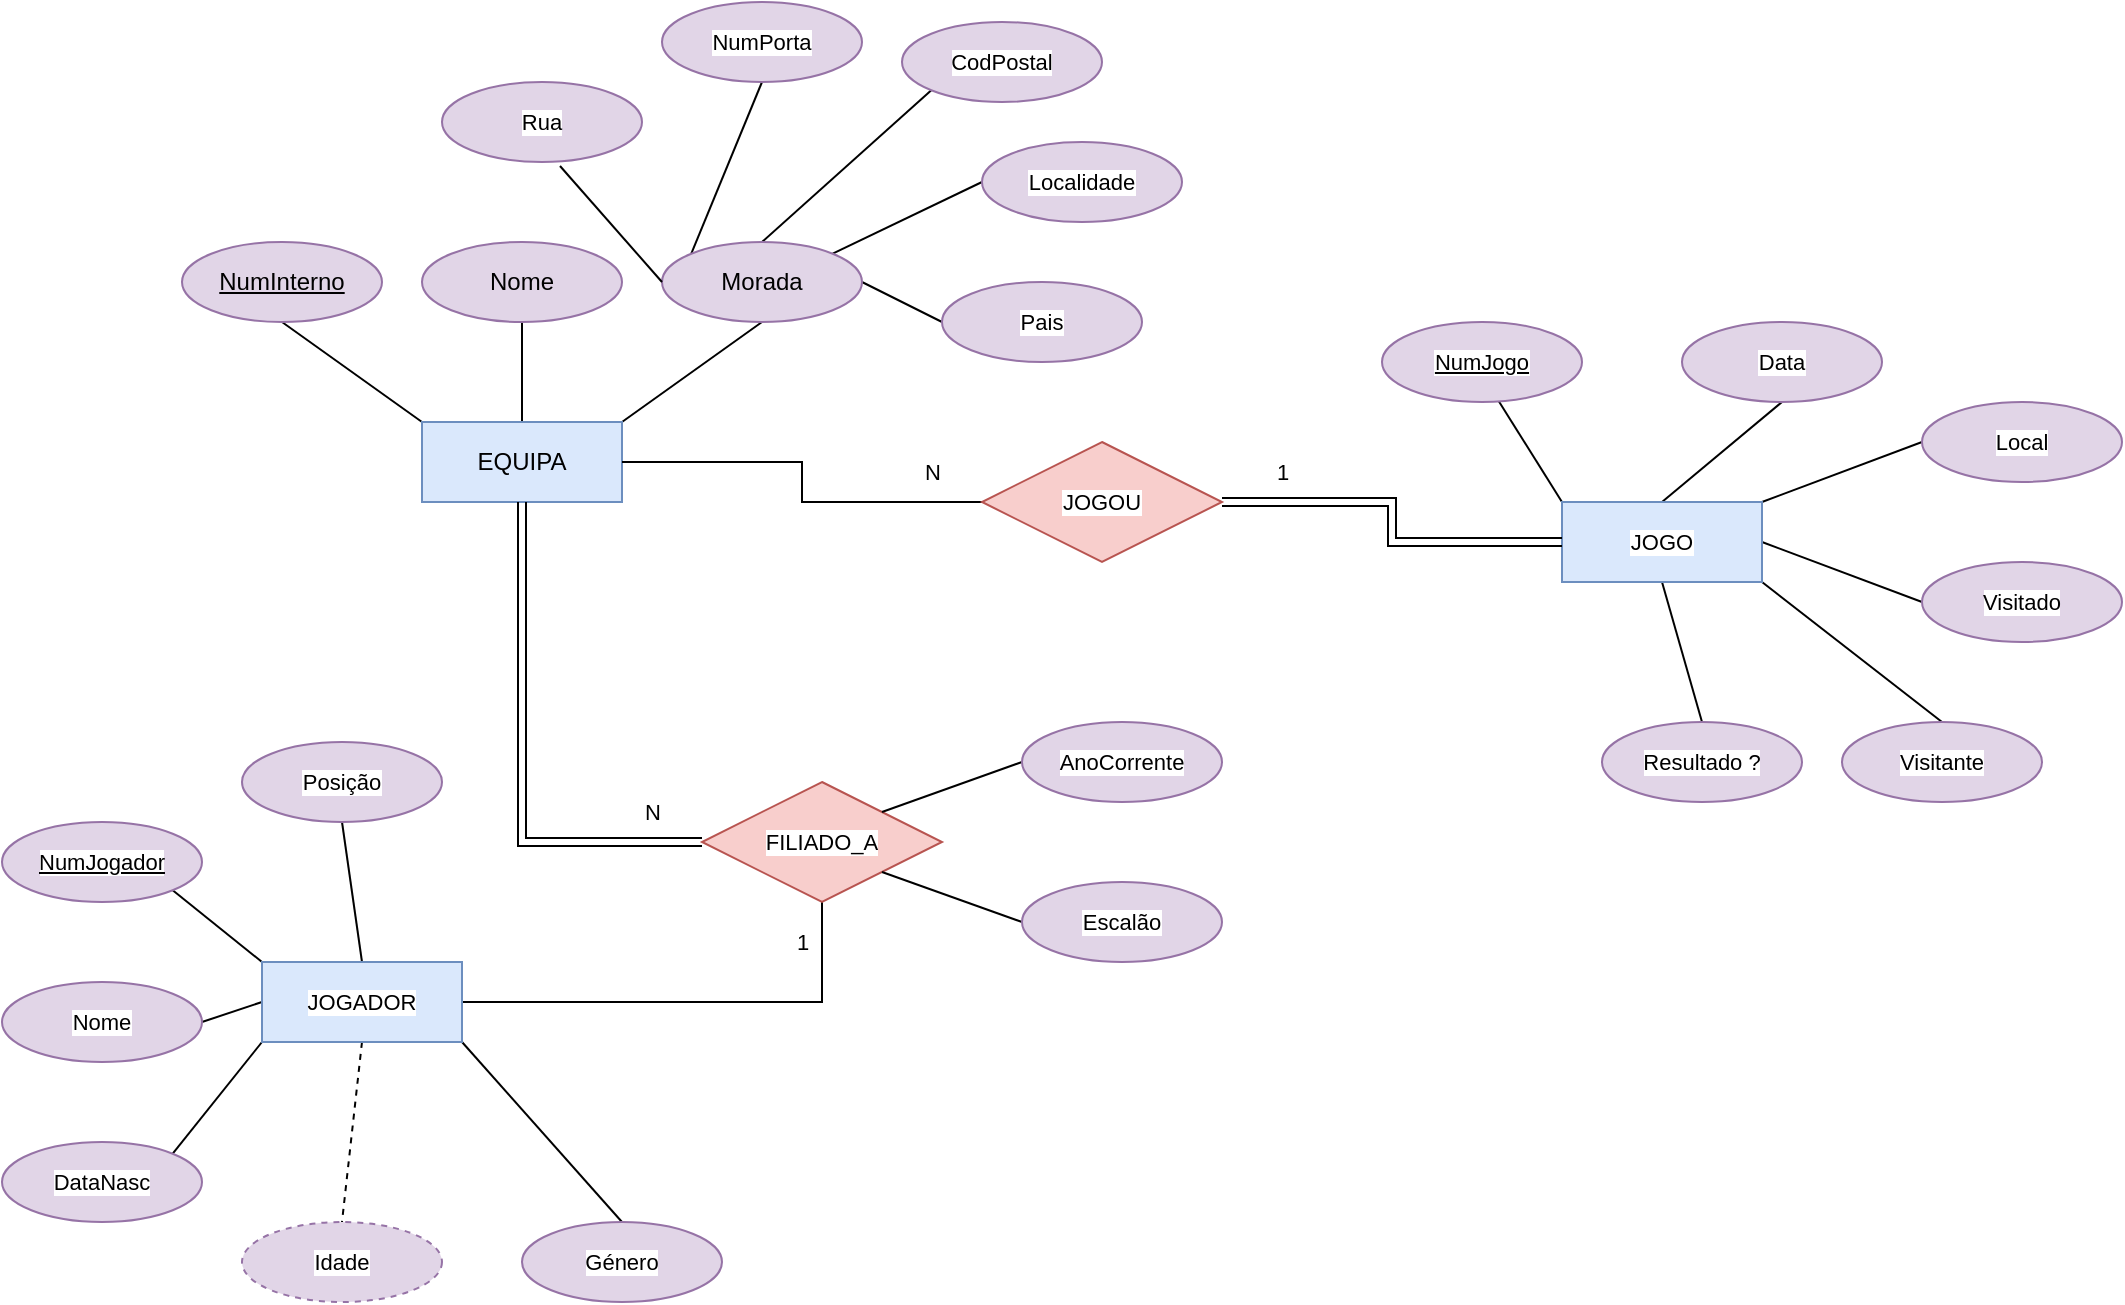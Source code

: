 <mxfile version="28.2.4">
  <diagram name="Página-1" id="qGSkiTqR_tILHl-9ynfL">
    <mxGraphModel dx="2013" dy="1872" grid="1" gridSize="10" guides="1" tooltips="1" connect="1" arrows="1" fold="1" page="1" pageScale="1" pageWidth="827" pageHeight="1169" math="0" shadow="0">
      <root>
        <mxCell id="0" />
        <mxCell id="1" parent="0" />
        <mxCell id="GRnYeRYBYIYI7Ve5nRNe-5" style="rounded=0;orthogonalLoop=1;jettySize=auto;html=1;exitX=0;exitY=0;exitDx=0;exitDy=0;entryX=0.5;entryY=1;entryDx=0;entryDy=0;endArrow=none;endFill=0;" edge="1" parent="1" source="GRnYeRYBYIYI7Ve5nRNe-1" target="GRnYeRYBYIYI7Ve5nRNe-2">
          <mxGeometry relative="1" as="geometry" />
        </mxCell>
        <mxCell id="GRnYeRYBYIYI7Ve5nRNe-6" style="edgeStyle=none;shape=connector;rounded=0;orthogonalLoop=1;jettySize=auto;html=1;exitX=1;exitY=0;exitDx=0;exitDy=0;entryX=0.5;entryY=1;entryDx=0;entryDy=0;strokeColor=default;align=center;verticalAlign=middle;fontFamily=Helvetica;fontSize=11;fontColor=default;labelBackgroundColor=default;endArrow=none;endFill=0;" edge="1" parent="1" source="GRnYeRYBYIYI7Ve5nRNe-1" target="GRnYeRYBYIYI7Ve5nRNe-4">
          <mxGeometry relative="1" as="geometry" />
        </mxCell>
        <mxCell id="GRnYeRYBYIYI7Ve5nRNe-7" style="edgeStyle=none;shape=connector;rounded=0;orthogonalLoop=1;jettySize=auto;html=1;exitX=0.5;exitY=0;exitDx=0;exitDy=0;entryX=0.5;entryY=1;entryDx=0;entryDy=0;strokeColor=default;align=center;verticalAlign=middle;fontFamily=Helvetica;fontSize=11;fontColor=default;labelBackgroundColor=default;endArrow=none;endFill=0;" edge="1" parent="1" source="GRnYeRYBYIYI7Ve5nRNe-1" target="GRnYeRYBYIYI7Ve5nRNe-3">
          <mxGeometry relative="1" as="geometry" />
        </mxCell>
        <mxCell id="GRnYeRYBYIYI7Ve5nRNe-1" value="EQUIPA" style="whiteSpace=wrap;html=1;align=center;fillColor=#dae8fc;strokeColor=#6c8ebf;" vertex="1" parent="1">
          <mxGeometry x="-340" y="-70" width="100" height="40" as="geometry" />
        </mxCell>
        <mxCell id="GRnYeRYBYIYI7Ve5nRNe-2" value="&lt;u&gt;NumInterno&lt;/u&gt;" style="ellipse;whiteSpace=wrap;html=1;align=center;fillColor=#e1d5e7;strokeColor=#9673a6;" vertex="1" parent="1">
          <mxGeometry x="-460" y="-160" width="100" height="40" as="geometry" />
        </mxCell>
        <mxCell id="GRnYeRYBYIYI7Ve5nRNe-3" value="Nome" style="ellipse;whiteSpace=wrap;html=1;align=center;fillColor=#e1d5e7;strokeColor=#9673a6;" vertex="1" parent="1">
          <mxGeometry x="-340" y="-160" width="100" height="40" as="geometry" />
        </mxCell>
        <mxCell id="GRnYeRYBYIYI7Ve5nRNe-13" style="edgeStyle=none;shape=connector;rounded=0;orthogonalLoop=1;jettySize=auto;html=1;exitX=1;exitY=0.5;exitDx=0;exitDy=0;entryX=0;entryY=0.5;entryDx=0;entryDy=0;strokeColor=default;align=center;verticalAlign=middle;fontFamily=Helvetica;fontSize=11;fontColor=default;labelBackgroundColor=default;endArrow=none;endFill=0;" edge="1" parent="1" source="GRnYeRYBYIYI7Ve5nRNe-4" target="GRnYeRYBYIYI7Ve5nRNe-12">
          <mxGeometry relative="1" as="geometry" />
        </mxCell>
        <mxCell id="GRnYeRYBYIYI7Ve5nRNe-14" style="edgeStyle=none;shape=connector;rounded=0;orthogonalLoop=1;jettySize=auto;html=1;exitX=1;exitY=0;exitDx=0;exitDy=0;entryX=0;entryY=0.5;entryDx=0;entryDy=0;strokeColor=default;align=center;verticalAlign=middle;fontFamily=Helvetica;fontSize=11;fontColor=default;labelBackgroundColor=default;endArrow=none;endFill=0;" edge="1" parent="1" source="GRnYeRYBYIYI7Ve5nRNe-4" target="GRnYeRYBYIYI7Ve5nRNe-11">
          <mxGeometry relative="1" as="geometry" />
        </mxCell>
        <mxCell id="GRnYeRYBYIYI7Ve5nRNe-15" style="edgeStyle=none;shape=connector;rounded=0;orthogonalLoop=1;jettySize=auto;html=1;exitX=0.5;exitY=0;exitDx=0;exitDy=0;entryX=0;entryY=1;entryDx=0;entryDy=0;strokeColor=default;align=center;verticalAlign=middle;fontFamily=Helvetica;fontSize=11;fontColor=default;labelBackgroundColor=default;endArrow=none;endFill=0;" edge="1" parent="1" source="GRnYeRYBYIYI7Ve5nRNe-4" target="GRnYeRYBYIYI7Ve5nRNe-10">
          <mxGeometry relative="1" as="geometry" />
        </mxCell>
        <mxCell id="GRnYeRYBYIYI7Ve5nRNe-16" style="edgeStyle=none;shape=connector;rounded=0;orthogonalLoop=1;jettySize=auto;html=1;exitX=0;exitY=0;exitDx=0;exitDy=0;entryX=0.5;entryY=1;entryDx=0;entryDy=0;strokeColor=default;align=center;verticalAlign=middle;fontFamily=Helvetica;fontSize=11;fontColor=default;labelBackgroundColor=default;endArrow=none;endFill=0;" edge="1" parent="1" source="GRnYeRYBYIYI7Ve5nRNe-4" target="GRnYeRYBYIYI7Ve5nRNe-9">
          <mxGeometry relative="1" as="geometry" />
        </mxCell>
        <mxCell id="GRnYeRYBYIYI7Ve5nRNe-4" value="Morada" style="ellipse;whiteSpace=wrap;html=1;align=center;fillColor=#e1d5e7;strokeColor=#9673a6;" vertex="1" parent="1">
          <mxGeometry x="-220" y="-160" width="100" height="40" as="geometry" />
        </mxCell>
        <mxCell id="GRnYeRYBYIYI7Ve5nRNe-8" value="Rua" style="ellipse;whiteSpace=wrap;html=1;align=center;fontFamily=Helvetica;fontSize=11;labelBackgroundColor=default;fillColor=#e1d5e7;strokeColor=#9673a6;" vertex="1" parent="1">
          <mxGeometry x="-330" y="-240" width="100" height="40" as="geometry" />
        </mxCell>
        <mxCell id="GRnYeRYBYIYI7Ve5nRNe-9" value="NumPorta" style="ellipse;whiteSpace=wrap;html=1;align=center;fontFamily=Helvetica;fontSize=11;labelBackgroundColor=default;fillColor=#e1d5e7;strokeColor=#9673a6;" vertex="1" parent="1">
          <mxGeometry x="-220" y="-280" width="100" height="40" as="geometry" />
        </mxCell>
        <mxCell id="GRnYeRYBYIYI7Ve5nRNe-10" value="CodPostal" style="ellipse;whiteSpace=wrap;html=1;align=center;fontFamily=Helvetica;fontSize=11;labelBackgroundColor=default;fillColor=#e1d5e7;strokeColor=#9673a6;" vertex="1" parent="1">
          <mxGeometry x="-100" y="-270" width="100" height="40" as="geometry" />
        </mxCell>
        <mxCell id="GRnYeRYBYIYI7Ve5nRNe-11" value="Localidade" style="ellipse;whiteSpace=wrap;html=1;align=center;fontFamily=Helvetica;fontSize=11;labelBackgroundColor=default;fillColor=#e1d5e7;strokeColor=#9673a6;" vertex="1" parent="1">
          <mxGeometry x="-60" y="-210" width="100" height="40" as="geometry" />
        </mxCell>
        <mxCell id="GRnYeRYBYIYI7Ve5nRNe-12" value="Pais" style="ellipse;whiteSpace=wrap;html=1;align=center;fontFamily=Helvetica;fontSize=11;labelBackgroundColor=default;fillColor=#e1d5e7;strokeColor=#9673a6;" vertex="1" parent="1">
          <mxGeometry x="-80" y="-140" width="100" height="40" as="geometry" />
        </mxCell>
        <mxCell id="GRnYeRYBYIYI7Ve5nRNe-17" style="edgeStyle=none;shape=connector;rounded=0;orthogonalLoop=1;jettySize=auto;html=1;exitX=0;exitY=0.5;exitDx=0;exitDy=0;entryX=0.59;entryY=1.05;entryDx=0;entryDy=0;entryPerimeter=0;strokeColor=default;align=center;verticalAlign=middle;fontFamily=Helvetica;fontSize=11;fontColor=default;labelBackgroundColor=default;endArrow=none;endFill=0;" edge="1" parent="1" source="GRnYeRYBYIYI7Ve5nRNe-4" target="GRnYeRYBYIYI7Ve5nRNe-8">
          <mxGeometry relative="1" as="geometry" />
        </mxCell>
        <mxCell id="GRnYeRYBYIYI7Ve5nRNe-27" style="edgeStyle=none;shape=connector;rounded=0;orthogonalLoop=1;jettySize=auto;html=1;exitX=1;exitY=1;exitDx=0;exitDy=0;entryX=0.5;entryY=0;entryDx=0;entryDy=0;strokeColor=default;align=center;verticalAlign=middle;fontFamily=Helvetica;fontSize=11;fontColor=default;labelBackgroundColor=default;endArrow=none;endFill=0;" edge="1" parent="1" source="GRnYeRYBYIYI7Ve5nRNe-18" target="GRnYeRYBYIYI7Ve5nRNe-25">
          <mxGeometry relative="1" as="geometry" />
        </mxCell>
        <mxCell id="GRnYeRYBYIYI7Ve5nRNe-28" style="edgeStyle=none;shape=connector;rounded=0;orthogonalLoop=1;jettySize=auto;html=1;exitX=0.5;exitY=1;exitDx=0;exitDy=0;entryX=0.5;entryY=0;entryDx=0;entryDy=0;strokeColor=default;align=center;verticalAlign=middle;fontFamily=Helvetica;fontSize=11;fontColor=default;labelBackgroundColor=default;endArrow=none;endFill=0;dashed=1;" edge="1" parent="1" source="GRnYeRYBYIYI7Ve5nRNe-18" target="GRnYeRYBYIYI7Ve5nRNe-23">
          <mxGeometry relative="1" as="geometry" />
        </mxCell>
        <mxCell id="GRnYeRYBYIYI7Ve5nRNe-29" style="edgeStyle=none;shape=connector;rounded=0;orthogonalLoop=1;jettySize=auto;html=1;exitX=0;exitY=1;exitDx=0;exitDy=0;entryX=1;entryY=0;entryDx=0;entryDy=0;strokeColor=default;align=center;verticalAlign=middle;fontFamily=Helvetica;fontSize=11;fontColor=default;labelBackgroundColor=default;endArrow=none;endFill=0;" edge="1" parent="1" source="GRnYeRYBYIYI7Ve5nRNe-18" target="GRnYeRYBYIYI7Ve5nRNe-22">
          <mxGeometry relative="1" as="geometry" />
        </mxCell>
        <mxCell id="GRnYeRYBYIYI7Ve5nRNe-30" style="edgeStyle=none;shape=connector;rounded=0;orthogonalLoop=1;jettySize=auto;html=1;exitX=0;exitY=0.5;exitDx=0;exitDy=0;entryX=1;entryY=0.5;entryDx=0;entryDy=0;strokeColor=default;align=center;verticalAlign=middle;fontFamily=Helvetica;fontSize=11;fontColor=default;labelBackgroundColor=default;endArrow=none;endFill=0;" edge="1" parent="1" source="GRnYeRYBYIYI7Ve5nRNe-18" target="GRnYeRYBYIYI7Ve5nRNe-21">
          <mxGeometry relative="1" as="geometry" />
        </mxCell>
        <mxCell id="GRnYeRYBYIYI7Ve5nRNe-31" style="edgeStyle=none;shape=connector;rounded=0;orthogonalLoop=1;jettySize=auto;html=1;exitX=0;exitY=0;exitDx=0;exitDy=0;entryX=1;entryY=1;entryDx=0;entryDy=0;strokeColor=default;align=center;verticalAlign=middle;fontFamily=Helvetica;fontSize=11;fontColor=default;labelBackgroundColor=default;endArrow=none;endFill=0;" edge="1" parent="1" source="GRnYeRYBYIYI7Ve5nRNe-18" target="GRnYeRYBYIYI7Ve5nRNe-20">
          <mxGeometry relative="1" as="geometry" />
        </mxCell>
        <mxCell id="GRnYeRYBYIYI7Ve5nRNe-32" style="edgeStyle=none;shape=connector;rounded=0;orthogonalLoop=1;jettySize=auto;html=1;exitX=0.5;exitY=0;exitDx=0;exitDy=0;entryX=0.5;entryY=1;entryDx=0;entryDy=0;strokeColor=default;align=center;verticalAlign=middle;fontFamily=Helvetica;fontSize=11;fontColor=default;labelBackgroundColor=default;endArrow=none;endFill=0;" edge="1" parent="1" source="GRnYeRYBYIYI7Ve5nRNe-18" target="GRnYeRYBYIYI7Ve5nRNe-26">
          <mxGeometry relative="1" as="geometry" />
        </mxCell>
        <mxCell id="GRnYeRYBYIYI7Ve5nRNe-54" style="edgeStyle=orthogonalEdgeStyle;shape=connector;rounded=0;orthogonalLoop=1;jettySize=auto;html=1;exitX=1;exitY=0.5;exitDx=0;exitDy=0;entryX=0.5;entryY=1;entryDx=0;entryDy=0;strokeColor=default;align=center;verticalAlign=middle;fontFamily=Helvetica;fontSize=11;fontColor=default;labelBackgroundColor=default;endArrow=none;endFill=0;" edge="1" parent="1" source="GRnYeRYBYIYI7Ve5nRNe-18" target="GRnYeRYBYIYI7Ve5nRNe-53">
          <mxGeometry relative="1" as="geometry" />
        </mxCell>
        <mxCell id="GRnYeRYBYIYI7Ve5nRNe-18" value="JOGADOR" style="whiteSpace=wrap;html=1;align=center;fontFamily=Helvetica;fontSize=11;labelBackgroundColor=default;fillColor=#dae8fc;strokeColor=#6c8ebf;" vertex="1" parent="1">
          <mxGeometry x="-420" y="200" width="100" height="40" as="geometry" />
        </mxCell>
        <mxCell id="GRnYeRYBYIYI7Ve5nRNe-20" value="NumJogador" style="ellipse;whiteSpace=wrap;html=1;align=center;fontStyle=4;fontFamily=Helvetica;fontSize=11;labelBackgroundColor=default;fillColor=#e1d5e7;strokeColor=#9673a6;" vertex="1" parent="1">
          <mxGeometry x="-550" y="130" width="100" height="40" as="geometry" />
        </mxCell>
        <mxCell id="GRnYeRYBYIYI7Ve5nRNe-21" value="Nome" style="ellipse;whiteSpace=wrap;html=1;align=center;fontFamily=Helvetica;fontSize=11;labelBackgroundColor=default;fillColor=#e1d5e7;strokeColor=#9673a6;" vertex="1" parent="1">
          <mxGeometry x="-550" y="210" width="100" height="40" as="geometry" />
        </mxCell>
        <mxCell id="GRnYeRYBYIYI7Ve5nRNe-22" value="DataNasc" style="ellipse;whiteSpace=wrap;html=1;align=center;fontFamily=Helvetica;fontSize=11;labelBackgroundColor=default;fillColor=#e1d5e7;strokeColor=#9673a6;" vertex="1" parent="1">
          <mxGeometry x="-550" y="290" width="100" height="40" as="geometry" />
        </mxCell>
        <mxCell id="GRnYeRYBYIYI7Ve5nRNe-23" value="Idade" style="ellipse;whiteSpace=wrap;html=1;align=center;dashed=1;fontFamily=Helvetica;fontSize=11;labelBackgroundColor=default;fillColor=#e1d5e7;strokeColor=#9673a6;" vertex="1" parent="1">
          <mxGeometry x="-430" y="330" width="100" height="40" as="geometry" />
        </mxCell>
        <mxCell id="GRnYeRYBYIYI7Ve5nRNe-25" value="Género" style="ellipse;whiteSpace=wrap;html=1;align=center;fontFamily=Helvetica;fontSize=11;labelBackgroundColor=default;fillColor=#e1d5e7;strokeColor=#9673a6;" vertex="1" parent="1">
          <mxGeometry x="-290" y="330" width="100" height="40" as="geometry" />
        </mxCell>
        <mxCell id="GRnYeRYBYIYI7Ve5nRNe-26" value="Posição" style="ellipse;whiteSpace=wrap;html=1;align=center;fontFamily=Helvetica;fontSize=11;labelBackgroundColor=default;fillColor=#e1d5e7;strokeColor=#9673a6;" vertex="1" parent="1">
          <mxGeometry x="-430" y="90" width="100" height="40" as="geometry" />
        </mxCell>
        <mxCell id="GRnYeRYBYIYI7Ve5nRNe-42" style="edgeStyle=none;shape=connector;rounded=0;orthogonalLoop=1;jettySize=auto;html=1;exitX=0;exitY=0;exitDx=0;exitDy=0;entryX=0.58;entryY=0.975;entryDx=0;entryDy=0;strokeColor=default;align=center;verticalAlign=middle;fontFamily=Helvetica;fontSize=11;fontColor=default;labelBackgroundColor=default;endArrow=none;endFill=0;entryPerimeter=0;" edge="1" parent="1" source="GRnYeRYBYIYI7Ve5nRNe-34" target="GRnYeRYBYIYI7Ve5nRNe-36">
          <mxGeometry relative="1" as="geometry">
            <mxPoint x="200" y="-80" as="targetPoint" />
          </mxGeometry>
        </mxCell>
        <mxCell id="GRnYeRYBYIYI7Ve5nRNe-43" style="edgeStyle=none;shape=connector;rounded=0;orthogonalLoop=1;jettySize=auto;html=1;exitX=0.5;exitY=0;exitDx=0;exitDy=0;entryX=0.5;entryY=1;entryDx=0;entryDy=0;strokeColor=default;align=center;verticalAlign=middle;fontFamily=Helvetica;fontSize=11;fontColor=default;labelBackgroundColor=default;endArrow=none;endFill=0;" edge="1" parent="1" source="GRnYeRYBYIYI7Ve5nRNe-34" target="GRnYeRYBYIYI7Ve5nRNe-37">
          <mxGeometry relative="1" as="geometry" />
        </mxCell>
        <mxCell id="GRnYeRYBYIYI7Ve5nRNe-44" style="edgeStyle=none;shape=connector;rounded=0;orthogonalLoop=1;jettySize=auto;html=1;exitX=1;exitY=0;exitDx=0;exitDy=0;entryX=0;entryY=0.5;entryDx=0;entryDy=0;strokeColor=default;align=center;verticalAlign=middle;fontFamily=Helvetica;fontSize=11;fontColor=default;labelBackgroundColor=default;endArrow=none;endFill=0;" edge="1" parent="1" source="GRnYeRYBYIYI7Ve5nRNe-34" target="GRnYeRYBYIYI7Ve5nRNe-38">
          <mxGeometry relative="1" as="geometry" />
        </mxCell>
        <mxCell id="GRnYeRYBYIYI7Ve5nRNe-45" style="edgeStyle=none;shape=connector;rounded=0;orthogonalLoop=1;jettySize=auto;html=1;exitX=1;exitY=0.5;exitDx=0;exitDy=0;entryX=0;entryY=0.5;entryDx=0;entryDy=0;strokeColor=default;align=center;verticalAlign=middle;fontFamily=Helvetica;fontSize=11;fontColor=default;labelBackgroundColor=default;endArrow=none;endFill=0;" edge="1" parent="1" source="GRnYeRYBYIYI7Ve5nRNe-34" target="GRnYeRYBYIYI7Ve5nRNe-39">
          <mxGeometry relative="1" as="geometry" />
        </mxCell>
        <mxCell id="GRnYeRYBYIYI7Ve5nRNe-46" style="edgeStyle=none;shape=connector;rounded=0;orthogonalLoop=1;jettySize=auto;html=1;exitX=1;exitY=1;exitDx=0;exitDy=0;entryX=0.5;entryY=0;entryDx=0;entryDy=0;strokeColor=default;align=center;verticalAlign=middle;fontFamily=Helvetica;fontSize=11;fontColor=default;labelBackgroundColor=default;endArrow=none;endFill=0;" edge="1" parent="1" source="GRnYeRYBYIYI7Ve5nRNe-34" target="GRnYeRYBYIYI7Ve5nRNe-40">
          <mxGeometry relative="1" as="geometry" />
        </mxCell>
        <mxCell id="GRnYeRYBYIYI7Ve5nRNe-47" style="edgeStyle=none;shape=connector;rounded=0;orthogonalLoop=1;jettySize=auto;html=1;exitX=0.5;exitY=1;exitDx=0;exitDy=0;entryX=0.5;entryY=0;entryDx=0;entryDy=0;strokeColor=default;align=center;verticalAlign=middle;fontFamily=Helvetica;fontSize=11;fontColor=default;labelBackgroundColor=default;endArrow=none;endFill=0;" edge="1" parent="1" source="GRnYeRYBYIYI7Ve5nRNe-34" target="GRnYeRYBYIYI7Ve5nRNe-41">
          <mxGeometry relative="1" as="geometry" />
        </mxCell>
        <mxCell id="GRnYeRYBYIYI7Ve5nRNe-34" value="JOGO" style="whiteSpace=wrap;html=1;align=center;fontFamily=Helvetica;fontSize=11;labelBackgroundColor=default;fillColor=#dae8fc;strokeColor=#6c8ebf;" vertex="1" parent="1">
          <mxGeometry x="230" y="-30" width="100" height="40" as="geometry" />
        </mxCell>
        <mxCell id="GRnYeRYBYIYI7Ve5nRNe-36" value="NumJogo" style="ellipse;whiteSpace=wrap;html=1;align=center;fontStyle=4;fontFamily=Helvetica;fontSize=11;labelBackgroundColor=default;fillColor=#e1d5e7;strokeColor=#9673a6;" vertex="1" parent="1">
          <mxGeometry x="140" y="-120" width="100" height="40" as="geometry" />
        </mxCell>
        <mxCell id="GRnYeRYBYIYI7Ve5nRNe-37" value="Data" style="ellipse;whiteSpace=wrap;html=1;align=center;fontFamily=Helvetica;fontSize=11;labelBackgroundColor=default;fillColor=#e1d5e7;strokeColor=#9673a6;" vertex="1" parent="1">
          <mxGeometry x="290" y="-120" width="100" height="40" as="geometry" />
        </mxCell>
        <mxCell id="GRnYeRYBYIYI7Ve5nRNe-38" value="Local" style="ellipse;whiteSpace=wrap;html=1;align=center;fontFamily=Helvetica;fontSize=11;labelBackgroundColor=default;fillColor=#e1d5e7;strokeColor=#9673a6;" vertex="1" parent="1">
          <mxGeometry x="410" y="-80" width="100" height="40" as="geometry" />
        </mxCell>
        <mxCell id="GRnYeRYBYIYI7Ve5nRNe-39" value="Visitado" style="ellipse;whiteSpace=wrap;html=1;align=center;fontFamily=Helvetica;fontSize=11;labelBackgroundColor=default;fillColor=#e1d5e7;strokeColor=#9673a6;" vertex="1" parent="1">
          <mxGeometry x="410" width="100" height="40" as="geometry" />
        </mxCell>
        <mxCell id="GRnYeRYBYIYI7Ve5nRNe-40" value="Visitante" style="ellipse;whiteSpace=wrap;html=1;align=center;fontFamily=Helvetica;fontSize=11;labelBackgroundColor=default;fillColor=#e1d5e7;strokeColor=#9673a6;" vertex="1" parent="1">
          <mxGeometry x="370" y="80" width="100" height="40" as="geometry" />
        </mxCell>
        <mxCell id="GRnYeRYBYIYI7Ve5nRNe-41" value="Resultado ?" style="ellipse;whiteSpace=wrap;html=1;align=center;fontFamily=Helvetica;fontSize=11;labelBackgroundColor=default;fillColor=#e1d5e7;strokeColor=#9673a6;" vertex="1" parent="1">
          <mxGeometry x="250" y="80" width="100" height="40" as="geometry" />
        </mxCell>
        <mxCell id="GRnYeRYBYIYI7Ve5nRNe-49" style="edgeStyle=orthogonalEdgeStyle;shape=link;rounded=0;orthogonalLoop=1;jettySize=auto;html=1;exitX=1;exitY=0.5;exitDx=0;exitDy=0;entryX=0;entryY=0.5;entryDx=0;entryDy=0;strokeColor=default;align=center;verticalAlign=middle;fontFamily=Helvetica;fontSize=11;fontColor=default;labelBackgroundColor=default;endArrow=none;endFill=0;" edge="1" parent="1" source="GRnYeRYBYIYI7Ve5nRNe-48" target="GRnYeRYBYIYI7Ve5nRNe-34">
          <mxGeometry relative="1" as="geometry" />
        </mxCell>
        <mxCell id="GRnYeRYBYIYI7Ve5nRNe-50" style="edgeStyle=orthogonalEdgeStyle;rounded=0;orthogonalLoop=1;jettySize=auto;html=1;exitX=0;exitY=0.5;exitDx=0;exitDy=0;entryX=1;entryY=0.5;entryDx=0;entryDy=0;strokeColor=default;align=center;verticalAlign=middle;fontFamily=Helvetica;fontSize=11;fontColor=default;labelBackgroundColor=default;endArrow=none;endFill=0;" edge="1" parent="1" source="GRnYeRYBYIYI7Ve5nRNe-48" target="GRnYeRYBYIYI7Ve5nRNe-1">
          <mxGeometry relative="1" as="geometry" />
        </mxCell>
        <mxCell id="GRnYeRYBYIYI7Ve5nRNe-48" value="JOGOU" style="shape=rhombus;perimeter=rhombusPerimeter;whiteSpace=wrap;html=1;align=center;fontFamily=Helvetica;fontSize=11;labelBackgroundColor=default;fillColor=#f8cecc;strokeColor=#b85450;" vertex="1" parent="1">
          <mxGeometry x="-60" y="-60" width="120" height="60" as="geometry" />
        </mxCell>
        <mxCell id="GRnYeRYBYIYI7Ve5nRNe-51" value="N" style="text;html=1;align=center;verticalAlign=middle;resizable=0;points=[];autosize=1;strokeColor=none;fillColor=none;fontFamily=Helvetica;fontSize=11;fontColor=default;labelBackgroundColor=default;" vertex="1" parent="1">
          <mxGeometry x="-100" y="-60" width="30" height="30" as="geometry" />
        </mxCell>
        <mxCell id="GRnYeRYBYIYI7Ve5nRNe-52" value="1" style="text;html=1;align=center;verticalAlign=middle;resizable=0;points=[];autosize=1;strokeColor=none;fillColor=none;fontFamily=Helvetica;fontSize=11;fontColor=default;labelBackgroundColor=default;" vertex="1" parent="1">
          <mxGeometry x="75" y="-60" width="30" height="30" as="geometry" />
        </mxCell>
        <mxCell id="GRnYeRYBYIYI7Ve5nRNe-55" style="edgeStyle=orthogonalEdgeStyle;shape=link;rounded=0;orthogonalLoop=1;jettySize=auto;html=1;exitX=0;exitY=0.5;exitDx=0;exitDy=0;entryX=0.5;entryY=1;entryDx=0;entryDy=0;strokeColor=default;align=center;verticalAlign=middle;fontFamily=Helvetica;fontSize=11;fontColor=default;labelBackgroundColor=default;endArrow=none;endFill=0;" edge="1" parent="1" source="GRnYeRYBYIYI7Ve5nRNe-53" target="GRnYeRYBYIYI7Ve5nRNe-1">
          <mxGeometry relative="1" as="geometry" />
        </mxCell>
        <mxCell id="GRnYeRYBYIYI7Ve5nRNe-57" value="1" style="edgeLabel;html=1;align=center;verticalAlign=middle;resizable=0;points=[];fontFamily=Helvetica;fontSize=11;fontColor=default;labelBackgroundColor=default;" vertex="1" connectable="0" parent="GRnYeRYBYIYI7Ve5nRNe-55">
          <mxGeometry x="-0.839" y="-42" relative="1" as="geometry">
            <mxPoint x="71" y="92" as="offset" />
          </mxGeometry>
        </mxCell>
        <mxCell id="GRnYeRYBYIYI7Ve5nRNe-53" value="FILIADO_A" style="shape=rhombus;perimeter=rhombusPerimeter;whiteSpace=wrap;html=1;align=center;fontFamily=Helvetica;fontSize=11;labelBackgroundColor=default;fillColor=#f8cecc;strokeColor=#b85450;" vertex="1" parent="1">
          <mxGeometry x="-200" y="110" width="120" height="60" as="geometry" />
        </mxCell>
        <mxCell id="GRnYeRYBYIYI7Ve5nRNe-56" value="N" style="text;html=1;align=center;verticalAlign=middle;resizable=0;points=[];autosize=1;strokeColor=none;fillColor=none;fontFamily=Helvetica;fontSize=11;fontColor=default;labelBackgroundColor=default;" vertex="1" parent="1">
          <mxGeometry x="-240" y="110" width="30" height="30" as="geometry" />
        </mxCell>
        <mxCell id="GRnYeRYBYIYI7Ve5nRNe-61" style="shape=connector;rounded=0;orthogonalLoop=1;jettySize=auto;html=1;exitX=0;exitY=0.5;exitDx=0;exitDy=0;entryX=1;entryY=0;entryDx=0;entryDy=0;strokeColor=default;align=center;verticalAlign=middle;fontFamily=Helvetica;fontSize=11;fontColor=default;labelBackgroundColor=default;endArrow=none;endFill=0;" edge="1" parent="1" source="GRnYeRYBYIYI7Ve5nRNe-58" target="GRnYeRYBYIYI7Ve5nRNe-53">
          <mxGeometry relative="1" as="geometry" />
        </mxCell>
        <mxCell id="GRnYeRYBYIYI7Ve5nRNe-58" value="AnoCorrente" style="ellipse;whiteSpace=wrap;html=1;align=center;fontFamily=Helvetica;fontSize=11;labelBackgroundColor=default;fillColor=#e1d5e7;strokeColor=#9673a6;" vertex="1" parent="1">
          <mxGeometry x="-40" y="80" width="100" height="40" as="geometry" />
        </mxCell>
        <mxCell id="GRnYeRYBYIYI7Ve5nRNe-62" style="shape=connector;rounded=0;orthogonalLoop=1;jettySize=auto;html=1;exitX=0;exitY=0.5;exitDx=0;exitDy=0;entryX=1;entryY=1;entryDx=0;entryDy=0;strokeColor=default;align=center;verticalAlign=middle;fontFamily=Helvetica;fontSize=11;fontColor=default;labelBackgroundColor=default;endArrow=none;endFill=0;" edge="1" parent="1" source="GRnYeRYBYIYI7Ve5nRNe-60" target="GRnYeRYBYIYI7Ve5nRNe-53">
          <mxGeometry relative="1" as="geometry" />
        </mxCell>
        <mxCell id="GRnYeRYBYIYI7Ve5nRNe-60" value="Escalão" style="ellipse;whiteSpace=wrap;html=1;align=center;fontFamily=Helvetica;fontSize=11;labelBackgroundColor=default;fillColor=#e1d5e7;strokeColor=#9673a6;" vertex="1" parent="1">
          <mxGeometry x="-40" y="160" width="100" height="40" as="geometry" />
        </mxCell>
      </root>
    </mxGraphModel>
  </diagram>
</mxfile>
